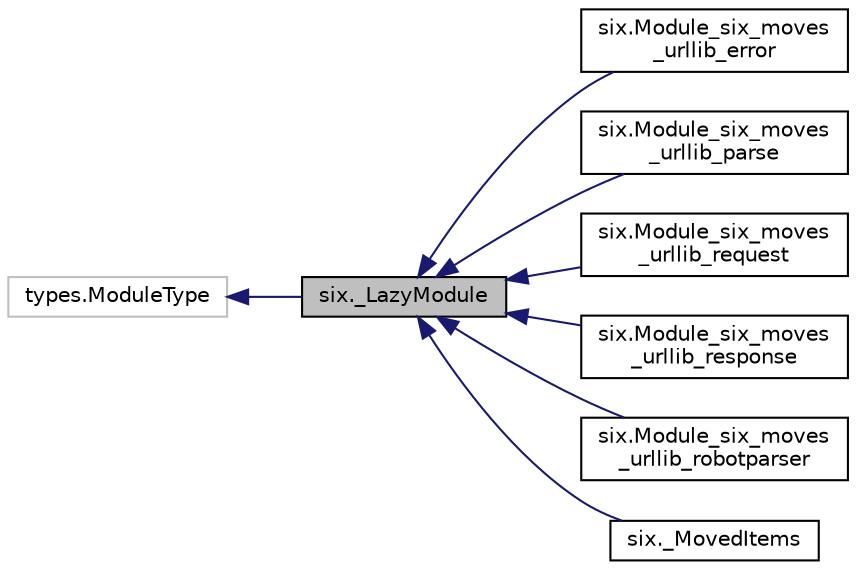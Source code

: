 digraph "six._LazyModule"
{
 // LATEX_PDF_SIZE
  edge [fontname="Helvetica",fontsize="10",labelfontname="Helvetica",labelfontsize="10"];
  node [fontname="Helvetica",fontsize="10",shape=record];
  rankdir="LR";
  Node1 [label="six._LazyModule",height=0.2,width=0.4,color="black", fillcolor="grey75", style="filled", fontcolor="black",tooltip=" "];
  Node2 -> Node1 [dir="back",color="midnightblue",fontsize="10",style="solid"];
  Node2 [label="types.ModuleType",height=0.2,width=0.4,color="grey75", fillcolor="white", style="filled",tooltip=" "];
  Node1 -> Node3 [dir="back",color="midnightblue",fontsize="10",style="solid"];
  Node3 [label="six.Module_six_moves\l_urllib_error",height=0.2,width=0.4,color="black", fillcolor="white", style="filled",URL="$classsix_1_1Module__six__moves__urllib__error.html",tooltip=" "];
  Node1 -> Node4 [dir="back",color="midnightblue",fontsize="10",style="solid"];
  Node4 [label="six.Module_six_moves\l_urllib_parse",height=0.2,width=0.4,color="black", fillcolor="white", style="filled",URL="$classsix_1_1Module__six__moves__urllib__parse.html",tooltip=" "];
  Node1 -> Node5 [dir="back",color="midnightblue",fontsize="10",style="solid"];
  Node5 [label="six.Module_six_moves\l_urllib_request",height=0.2,width=0.4,color="black", fillcolor="white", style="filled",URL="$classsix_1_1Module__six__moves__urllib__request.html",tooltip=" "];
  Node1 -> Node6 [dir="back",color="midnightblue",fontsize="10",style="solid"];
  Node6 [label="six.Module_six_moves\l_urllib_response",height=0.2,width=0.4,color="black", fillcolor="white", style="filled",URL="$classsix_1_1Module__six__moves__urllib__response.html",tooltip=" "];
  Node1 -> Node7 [dir="back",color="midnightblue",fontsize="10",style="solid"];
  Node7 [label="six.Module_six_moves\l_urllib_robotparser",height=0.2,width=0.4,color="black", fillcolor="white", style="filled",URL="$classsix_1_1Module__six__moves__urllib__robotparser.html",tooltip=" "];
  Node1 -> Node8 [dir="back",color="midnightblue",fontsize="10",style="solid"];
  Node8 [label="six._MovedItems",height=0.2,width=0.4,color="black", fillcolor="white", style="filled",URL="$classsix_1_1__MovedItems.html",tooltip=" "];
}
